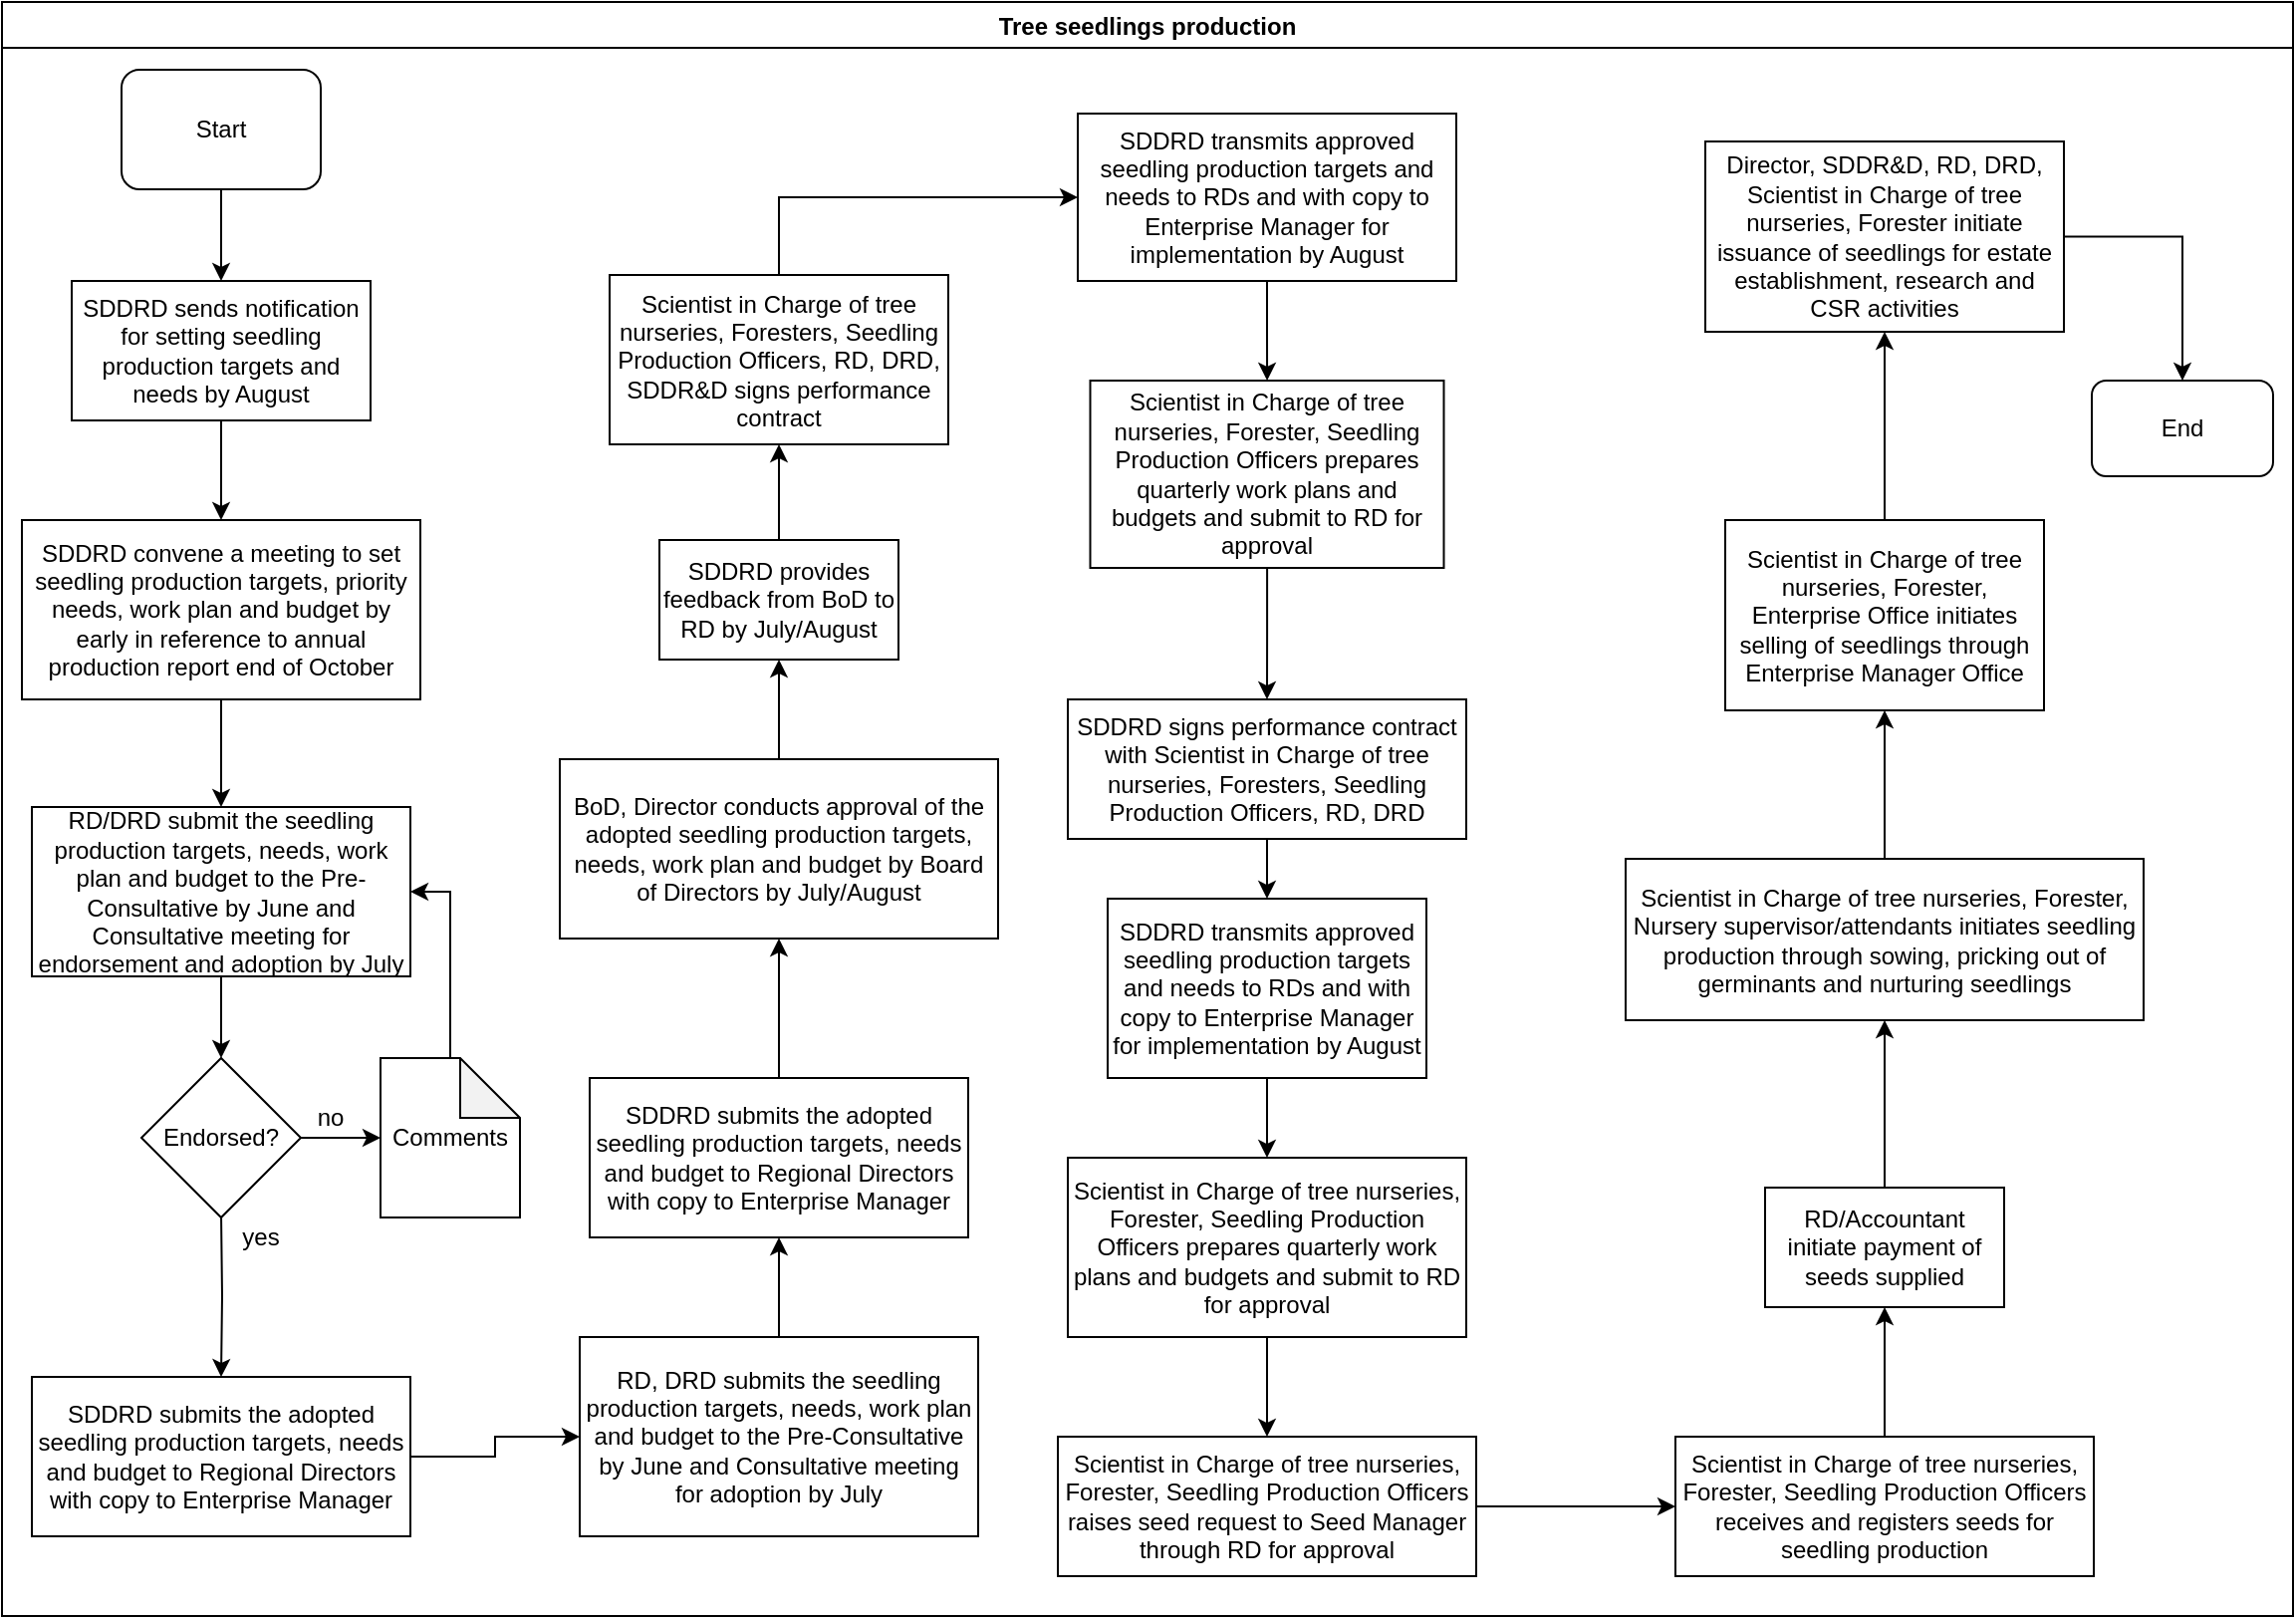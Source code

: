 <mxfile version="14.2.9" type="github">
  <diagram id="5zCdjWw3TfICZzwGT9ux" name="Page-1">
    <mxGraphModel dx="1038" dy="547" grid="1" gridSize="10" guides="1" tooltips="1" connect="1" arrows="1" fold="1" page="1" pageScale="1" pageWidth="1169" pageHeight="827" math="0" shadow="0">
      <root>
        <mxCell id="0" />
        <mxCell id="1" parent="0" />
        <mxCell id="VUJQqh5qZJxquNSaiEC0-1" value="Tree seedlings production" style="swimlane;" parent="1" vertex="1">
          <mxGeometry x="10" y="10" width="1150" height="810" as="geometry" />
        </mxCell>
        <mxCell id="VUJQqh5qZJxquNSaiEC0-2" value="Start" style="rounded=1;whiteSpace=wrap;html=1;" parent="VUJQqh5qZJxquNSaiEC0-1" vertex="1">
          <mxGeometry x="60" y="34" width="100" height="60" as="geometry" />
        </mxCell>
        <mxCell id="VUJQqh5qZJxquNSaiEC0-5" value="SDDRD sends notification for setting seedling production targets and needs by August" style="rounded=0;whiteSpace=wrap;html=1;" parent="VUJQqh5qZJxquNSaiEC0-1" vertex="1">
          <mxGeometry x="35" y="140" width="150" height="70" as="geometry" />
        </mxCell>
        <mxCell id="VUJQqh5qZJxquNSaiEC0-4" value="" style="edgeStyle=orthogonalEdgeStyle;rounded=0;orthogonalLoop=1;jettySize=auto;html=1;" parent="VUJQqh5qZJxquNSaiEC0-1" source="VUJQqh5qZJxquNSaiEC0-2" target="VUJQqh5qZJxquNSaiEC0-5" edge="1">
          <mxGeometry relative="1" as="geometry">
            <mxPoint x="110" y="214" as="targetPoint" />
          </mxGeometry>
        </mxCell>
        <mxCell id="VUJQqh5qZJxquNSaiEC0-8" value="RD/DRD submit the seedling production targets, needs, work plan and budget to the Pre-Consultative by June and Consultative meeting for endorsement and adoption by July" style="whiteSpace=wrap;html=1;rounded=0;" parent="VUJQqh5qZJxquNSaiEC0-1" vertex="1">
          <mxGeometry x="15" y="404" width="190" height="85" as="geometry" />
        </mxCell>
        <mxCell id="VUJQqh5qZJxquNSaiEC0-12" value="SDDRD submits the adopted seedling production targets, needs and budget to Regional Directors with copy to Enterprise Manager" style="whiteSpace=wrap;html=1;rounded=0;" parent="VUJQqh5qZJxquNSaiEC0-1" vertex="1">
          <mxGeometry x="15" y="690" width="190" height="80" as="geometry" />
        </mxCell>
        <mxCell id="VUJQqh5qZJxquNSaiEC0-14" value="RD, DRD submits the seedling production targets, needs, work plan and budget to the Pre-Consultative by June and Consultative meeting for adoption by July" style="whiteSpace=wrap;html=1;rounded=0;" parent="VUJQqh5qZJxquNSaiEC0-1" vertex="1">
          <mxGeometry x="290" y="670" width="200" height="100" as="geometry" />
        </mxCell>
        <mxCell id="VUJQqh5qZJxquNSaiEC0-15" value="" style="edgeStyle=orthogonalEdgeStyle;rounded=0;orthogonalLoop=1;jettySize=auto;html=1;" parent="VUJQqh5qZJxquNSaiEC0-1" source="VUJQqh5qZJxquNSaiEC0-12" target="VUJQqh5qZJxquNSaiEC0-14" edge="1">
          <mxGeometry relative="1" as="geometry" />
        </mxCell>
        <mxCell id="VUJQqh5qZJxquNSaiEC0-18" value="BoD, Director conducts approval of the adopted seedling production targets, needs, work plan and budget by Board of Directors by July/August" style="whiteSpace=wrap;html=1;rounded=0;" parent="VUJQqh5qZJxquNSaiEC0-1" vertex="1">
          <mxGeometry x="280" y="380" width="220" height="90" as="geometry" />
        </mxCell>
        <mxCell id="VUJQqh5qZJxquNSaiEC0-6" value="SDDRD convene a meeting to set seedling production targets, priority needs, work plan and budget by early in reference to annual production report end of October" style="rounded=0;whiteSpace=wrap;html=1;" parent="VUJQqh5qZJxquNSaiEC0-1" vertex="1">
          <mxGeometry x="10" y="260" width="200" height="90" as="geometry" />
        </mxCell>
        <mxCell id="VUJQqh5qZJxquNSaiEC0-7" value="" style="edgeStyle=orthogonalEdgeStyle;rounded=0;orthogonalLoop=1;jettySize=auto;html=1;" parent="VUJQqh5qZJxquNSaiEC0-1" source="VUJQqh5qZJxquNSaiEC0-5" target="VUJQqh5qZJxquNSaiEC0-6" edge="1">
          <mxGeometry relative="1" as="geometry" />
        </mxCell>
        <mxCell id="VUJQqh5qZJxquNSaiEC0-9" value="" style="edgeStyle=orthogonalEdgeStyle;rounded=0;orthogonalLoop=1;jettySize=auto;html=1;" parent="VUJQqh5qZJxquNSaiEC0-1" source="VUJQqh5qZJxquNSaiEC0-6" target="VUJQqh5qZJxquNSaiEC0-8" edge="1">
          <mxGeometry relative="1" as="geometry" />
        </mxCell>
        <mxCell id="VUJQqh5qZJxquNSaiEC0-20" value="Scientist in Charge of tree nurseries, Foresters, Seedling Production Officers, RD, DRD, SDDR&amp;amp;D signs performance contract" style="whiteSpace=wrap;html=1;rounded=0;" parent="VUJQqh5qZJxquNSaiEC0-1" vertex="1">
          <mxGeometry x="305" y="137" width="170" height="85" as="geometry" />
        </mxCell>
        <mxCell id="VUJQqh5qZJxquNSaiEC0-22" value="SDDRD transmits approved seedling production targets and needs to RDs and with copy to Enterprise Manager for implementation by August" style="whiteSpace=wrap;html=1;rounded=0;" parent="VUJQqh5qZJxquNSaiEC0-1" vertex="1">
          <mxGeometry x="540" y="56" width="190" height="84" as="geometry" />
        </mxCell>
        <mxCell id="VUJQqh5qZJxquNSaiEC0-23" value="" style="edgeStyle=orthogonalEdgeStyle;rounded=0;orthogonalLoop=1;jettySize=auto;html=1;" parent="VUJQqh5qZJxquNSaiEC0-1" source="VUJQqh5qZJxquNSaiEC0-20" target="VUJQqh5qZJxquNSaiEC0-22" edge="1">
          <mxGeometry relative="1" as="geometry">
            <Array as="points">
              <mxPoint x="390" y="98" />
            </Array>
          </mxGeometry>
        </mxCell>
        <mxCell id="VUJQqh5qZJxquNSaiEC0-24" value="Scientist in Charge of tree nurseries, Forester, Seedling Production Officers prepares quarterly work plans and budgets and submit to RD for approval " style="whiteSpace=wrap;html=1;rounded=0;" parent="VUJQqh5qZJxquNSaiEC0-1" vertex="1">
          <mxGeometry x="546.25" y="190" width="177.5" height="94" as="geometry" />
        </mxCell>
        <mxCell id="VUJQqh5qZJxquNSaiEC0-25" value="" style="edgeStyle=orthogonalEdgeStyle;rounded=0;orthogonalLoop=1;jettySize=auto;html=1;" parent="VUJQqh5qZJxquNSaiEC0-1" source="VUJQqh5qZJxquNSaiEC0-22" target="VUJQqh5qZJxquNSaiEC0-24" edge="1">
          <mxGeometry relative="1" as="geometry" />
        </mxCell>
        <mxCell id="VUJQqh5qZJxquNSaiEC0-26" value="SDDRD provides feedback from BoD to RD by July/August" style="whiteSpace=wrap;html=1;rounded=0;" parent="VUJQqh5qZJxquNSaiEC0-1" vertex="1">
          <mxGeometry x="330" y="270" width="120" height="60" as="geometry" />
        </mxCell>
        <mxCell id="VUJQqh5qZJxquNSaiEC0-27" value="" style="edgeStyle=orthogonalEdgeStyle;rounded=0;orthogonalLoop=1;jettySize=auto;html=1;" parent="VUJQqh5qZJxquNSaiEC0-1" source="VUJQqh5qZJxquNSaiEC0-18" target="VUJQqh5qZJxquNSaiEC0-26" edge="1">
          <mxGeometry relative="1" as="geometry" />
        </mxCell>
        <mxCell id="VUJQqh5qZJxquNSaiEC0-29" value="" style="edgeStyle=orthogonalEdgeStyle;rounded=0;orthogonalLoop=1;jettySize=auto;html=1;entryX=0.5;entryY=1;entryDx=0;entryDy=0;" parent="VUJQqh5qZJxquNSaiEC0-1" source="VUJQqh5qZJxquNSaiEC0-26" target="VUJQqh5qZJxquNSaiEC0-20" edge="1">
          <mxGeometry relative="1" as="geometry">
            <mxPoint x="740" y="309" as="targetPoint" />
          </mxGeometry>
        </mxCell>
        <mxCell id="VUJQqh5qZJxquNSaiEC0-30" value="SDDRD signs performance contract with Scientist in Charge of tree nurseries, Foresters, Seedling Production Officers, RD, DRD" style="whiteSpace=wrap;html=1;rounded=0;" parent="VUJQqh5qZJxquNSaiEC0-1" vertex="1">
          <mxGeometry x="535" y="350" width="200" height="70" as="geometry" />
        </mxCell>
        <mxCell id="VUJQqh5qZJxquNSaiEC0-31" value="" style="edgeStyle=orthogonalEdgeStyle;rounded=0;orthogonalLoop=1;jettySize=auto;html=1;" parent="VUJQqh5qZJxquNSaiEC0-1" source="VUJQqh5qZJxquNSaiEC0-24" target="VUJQqh5qZJxquNSaiEC0-30" edge="1">
          <mxGeometry relative="1" as="geometry" />
        </mxCell>
        <mxCell id="VUJQqh5qZJxquNSaiEC0-34" value="Scientist in Charge of tree nurseries, Forester, Seedling Production Officers prepares quarterly work plans and budgets and submit to RD for approval" style="whiteSpace=wrap;html=1;rounded=0;" parent="VUJQqh5qZJxquNSaiEC0-1" vertex="1">
          <mxGeometry x="535" y="580" width="200" height="90" as="geometry" />
        </mxCell>
        <mxCell id="VUJQqh5qZJxquNSaiEC0-36" value="Scientist in Charge of tree nurseries, Forester, Seedling Production Officers raises seed request to Seed Manager through RD for approval" style="whiteSpace=wrap;html=1;rounded=0;" parent="VUJQqh5qZJxquNSaiEC0-1" vertex="1">
          <mxGeometry x="530" y="720" width="210" height="70" as="geometry" />
        </mxCell>
        <mxCell id="VUJQqh5qZJxquNSaiEC0-37" value="" style="edgeStyle=orthogonalEdgeStyle;rounded=0;orthogonalLoop=1;jettySize=auto;html=1;" parent="VUJQqh5qZJxquNSaiEC0-1" source="VUJQqh5qZJxquNSaiEC0-34" target="VUJQqh5qZJxquNSaiEC0-36" edge="1">
          <mxGeometry relative="1" as="geometry" />
        </mxCell>
        <mxCell id="VUJQqh5qZJxquNSaiEC0-38" value="Scientist in Charge of tree nurseries, Forester, Seedling Production Officers receives and registers seeds for seedling production" style="whiteSpace=wrap;html=1;rounded=0;" parent="VUJQqh5qZJxquNSaiEC0-1" vertex="1">
          <mxGeometry x="840" y="720" width="210" height="70" as="geometry" />
        </mxCell>
        <mxCell id="VUJQqh5qZJxquNSaiEC0-39" value="" style="edgeStyle=orthogonalEdgeStyle;rounded=0;orthogonalLoop=1;jettySize=auto;html=1;" parent="VUJQqh5qZJxquNSaiEC0-1" source="VUJQqh5qZJxquNSaiEC0-36" target="VUJQqh5qZJxquNSaiEC0-38" edge="1">
          <mxGeometry relative="1" as="geometry" />
        </mxCell>
        <mxCell id="VUJQqh5qZJxquNSaiEC0-40" value="RD/Accountant initiate payment of seeds supplied" style="whiteSpace=wrap;html=1;rounded=0;" parent="VUJQqh5qZJxquNSaiEC0-1" vertex="1">
          <mxGeometry x="885" y="595" width="120" height="60" as="geometry" />
        </mxCell>
        <mxCell id="VUJQqh5qZJxquNSaiEC0-41" value="" style="edgeStyle=orthogonalEdgeStyle;rounded=0;orthogonalLoop=1;jettySize=auto;html=1;" parent="VUJQqh5qZJxquNSaiEC0-1" source="VUJQqh5qZJxquNSaiEC0-38" target="VUJQqh5qZJxquNSaiEC0-40" edge="1">
          <mxGeometry relative="1" as="geometry" />
        </mxCell>
        <mxCell id="VUJQqh5qZJxquNSaiEC0-13" value="" style="edgeStyle=orthogonalEdgeStyle;rounded=0;orthogonalLoop=1;jettySize=auto;html=1;" parent="VUJQqh5qZJxquNSaiEC0-1" target="VUJQqh5qZJxquNSaiEC0-12" edge="1">
          <mxGeometry relative="1" as="geometry">
            <mxPoint x="110" y="607.5" as="sourcePoint" />
          </mxGeometry>
        </mxCell>
        <mxCell id="VUJQqh5qZJxquNSaiEC0-16" value="SDDRD submits the adopted seedling production targets, needs and budget to Regional Directors with copy to Enterprise Manager" style="whiteSpace=wrap;html=1;rounded=0;" parent="VUJQqh5qZJxquNSaiEC0-1" vertex="1">
          <mxGeometry x="295" y="540" width="190" height="80" as="geometry" />
        </mxCell>
        <mxCell id="VUJQqh5qZJxquNSaiEC0-17" value="" style="edgeStyle=orthogonalEdgeStyle;rounded=0;orthogonalLoop=1;jettySize=auto;html=1;" parent="VUJQqh5qZJxquNSaiEC0-1" source="VUJQqh5qZJxquNSaiEC0-14" target="VUJQqh5qZJxquNSaiEC0-16" edge="1">
          <mxGeometry relative="1" as="geometry" />
        </mxCell>
        <mxCell id="VUJQqh5qZJxquNSaiEC0-19" value="" style="edgeStyle=orthogonalEdgeStyle;rounded=0;orthogonalLoop=1;jettySize=auto;html=1;" parent="VUJQqh5qZJxquNSaiEC0-1" source="VUJQqh5qZJxquNSaiEC0-16" target="VUJQqh5qZJxquNSaiEC0-18" edge="1">
          <mxGeometry relative="1" as="geometry" />
        </mxCell>
        <mxCell id="VUJQqh5qZJxquNSaiEC0-32" value="SDDRD transmits approved seedling production targets and needs to RDs and with copy to Enterprise Manager for implementation by August" style="whiteSpace=wrap;html=1;rounded=0;" parent="VUJQqh5qZJxquNSaiEC0-1" vertex="1">
          <mxGeometry x="555" y="450" width="160" height="90" as="geometry" />
        </mxCell>
        <mxCell id="VUJQqh5qZJxquNSaiEC0-33" value="" style="edgeStyle=orthogonalEdgeStyle;rounded=0;orthogonalLoop=1;jettySize=auto;html=1;" parent="VUJQqh5qZJxquNSaiEC0-1" source="VUJQqh5qZJxquNSaiEC0-30" target="VUJQqh5qZJxquNSaiEC0-32" edge="1">
          <mxGeometry relative="1" as="geometry" />
        </mxCell>
        <mxCell id="VUJQqh5qZJxquNSaiEC0-35" value="" style="edgeStyle=orthogonalEdgeStyle;rounded=0;orthogonalLoop=1;jettySize=auto;html=1;" parent="VUJQqh5qZJxquNSaiEC0-1" source="VUJQqh5qZJxquNSaiEC0-32" target="VUJQqh5qZJxquNSaiEC0-34" edge="1">
          <mxGeometry relative="1" as="geometry" />
        </mxCell>
        <mxCell id="VUJQqh5qZJxquNSaiEC0-42" value="Scientist in Charge of tree nurseries, Forester, Nursery supervisor/attendants initiates seedling production through sowing, pricking out of germinants and nurturing seedlings" style="whiteSpace=wrap;html=1;rounded=0;" parent="VUJQqh5qZJxquNSaiEC0-1" vertex="1">
          <mxGeometry x="815" y="430" width="260" height="81" as="geometry" />
        </mxCell>
        <mxCell id="VUJQqh5qZJxquNSaiEC0-43" value="" style="edgeStyle=orthogonalEdgeStyle;rounded=0;orthogonalLoop=1;jettySize=auto;html=1;" parent="VUJQqh5qZJxquNSaiEC0-1" source="VUJQqh5qZJxquNSaiEC0-40" target="VUJQqh5qZJxquNSaiEC0-42" edge="1">
          <mxGeometry relative="1" as="geometry" />
        </mxCell>
        <mxCell id="VUJQqh5qZJxquNSaiEC0-44" value="Scientist in Charge of tree nurseries, Forester, Enterprise Office initiates selling of seedlings through Enterprise Manager Office" style="whiteSpace=wrap;html=1;rounded=0;" parent="VUJQqh5qZJxquNSaiEC0-1" vertex="1">
          <mxGeometry x="865" y="260" width="160" height="95.5" as="geometry" />
        </mxCell>
        <mxCell id="VUJQqh5qZJxquNSaiEC0-45" value="" style="edgeStyle=orthogonalEdgeStyle;rounded=0;orthogonalLoop=1;jettySize=auto;html=1;" parent="VUJQqh5qZJxquNSaiEC0-1" source="VUJQqh5qZJxquNSaiEC0-42" target="VUJQqh5qZJxquNSaiEC0-44" edge="1">
          <mxGeometry relative="1" as="geometry" />
        </mxCell>
        <mxCell id="VUJQqh5qZJxquNSaiEC0-48" value="Director, SDDR&amp;amp;D, RD, DRD, Scientist in Charge of tree nurseries, Forester initiate issuance of seedlings for estate establishment, research and CSR activities" style="whiteSpace=wrap;html=1;rounded=0;" parent="VUJQqh5qZJxquNSaiEC0-1" vertex="1">
          <mxGeometry x="855" y="70" width="180" height="95.5" as="geometry" />
        </mxCell>
        <mxCell id="VUJQqh5qZJxquNSaiEC0-49" value="" style="edgeStyle=orthogonalEdgeStyle;rounded=0;orthogonalLoop=1;jettySize=auto;html=1;" parent="VUJQqh5qZJxquNSaiEC0-1" source="VUJQqh5qZJxquNSaiEC0-44" target="VUJQqh5qZJxquNSaiEC0-48" edge="1">
          <mxGeometry relative="1" as="geometry" />
        </mxCell>
        <mxCell id="VUJQqh5qZJxquNSaiEC0-52" value="End" style="rounded=1;whiteSpace=wrap;html=1;" parent="VUJQqh5qZJxquNSaiEC0-1" vertex="1">
          <mxGeometry x="1049" y="190" width="91" height="48" as="geometry" />
        </mxCell>
        <mxCell id="VUJQqh5qZJxquNSaiEC0-51" value="" style="edgeStyle=orthogonalEdgeStyle;rounded=0;orthogonalLoop=1;jettySize=auto;html=1;entryX=0.5;entryY=0;entryDx=0;entryDy=0;" parent="VUJQqh5qZJxquNSaiEC0-1" source="VUJQqh5qZJxquNSaiEC0-48" target="VUJQqh5qZJxquNSaiEC0-52" edge="1">
          <mxGeometry relative="1" as="geometry">
            <mxPoint x="1260" y="430" as="targetPoint" />
          </mxGeometry>
        </mxCell>
        <mxCell id="haQr1E7QjzLYRrLq0wVw-2" value="Endorsed?" style="rhombus;whiteSpace=wrap;html=1;" vertex="1" parent="VUJQqh5qZJxquNSaiEC0-1">
          <mxGeometry x="70" y="530" width="80" height="80" as="geometry" />
        </mxCell>
        <mxCell id="VUJQqh5qZJxquNSaiEC0-11" value="" style="edgeStyle=orthogonalEdgeStyle;rounded=0;orthogonalLoop=1;jettySize=auto;html=1;" parent="VUJQqh5qZJxquNSaiEC0-1" source="VUJQqh5qZJxquNSaiEC0-8" target="haQr1E7QjzLYRrLq0wVw-2" edge="1">
          <mxGeometry relative="1" as="geometry">
            <mxPoint x="110" y="530" as="targetPoint" />
          </mxGeometry>
        </mxCell>
        <mxCell id="haQr1E7QjzLYRrLq0wVw-3" value="Comments" style="shape=note;whiteSpace=wrap;html=1;backgroundOutline=1;darkOpacity=0.05;" vertex="1" parent="VUJQqh5qZJxquNSaiEC0-1">
          <mxGeometry x="190" y="530" width="70" height="80" as="geometry" />
        </mxCell>
        <mxCell id="haQr1E7QjzLYRrLq0wVw-4" value="" style="edgeStyle=orthogonalEdgeStyle;rounded=0;orthogonalLoop=1;jettySize=auto;html=1;" edge="1" parent="VUJQqh5qZJxquNSaiEC0-1" source="haQr1E7QjzLYRrLq0wVw-2" target="haQr1E7QjzLYRrLq0wVw-3">
          <mxGeometry relative="1" as="geometry" />
        </mxCell>
        <mxCell id="haQr1E7QjzLYRrLq0wVw-6" value="" style="edgeStyle=orthogonalEdgeStyle;rounded=0;orthogonalLoop=1;jettySize=auto;html=1;entryX=1;entryY=0.5;entryDx=0;entryDy=0;" edge="1" parent="VUJQqh5qZJxquNSaiEC0-1" source="haQr1E7QjzLYRrLq0wVw-3" target="VUJQqh5qZJxquNSaiEC0-8">
          <mxGeometry relative="1" as="geometry">
            <mxPoint x="225" y="440" as="targetPoint" />
          </mxGeometry>
        </mxCell>
        <mxCell id="haQr1E7QjzLYRrLq0wVw-7" value="no" style="text;html=1;strokeColor=none;fillColor=none;align=center;verticalAlign=middle;whiteSpace=wrap;rounded=0;" vertex="1" parent="VUJQqh5qZJxquNSaiEC0-1">
          <mxGeometry x="145" y="550" width="40" height="20" as="geometry" />
        </mxCell>
        <mxCell id="haQr1E7QjzLYRrLq0wVw-8" value="yes" style="text;html=1;strokeColor=none;fillColor=none;align=center;verticalAlign=middle;whiteSpace=wrap;rounded=0;" vertex="1" parent="VUJQqh5qZJxquNSaiEC0-1">
          <mxGeometry x="110" y="610" width="40" height="20" as="geometry" />
        </mxCell>
      </root>
    </mxGraphModel>
  </diagram>
</mxfile>
